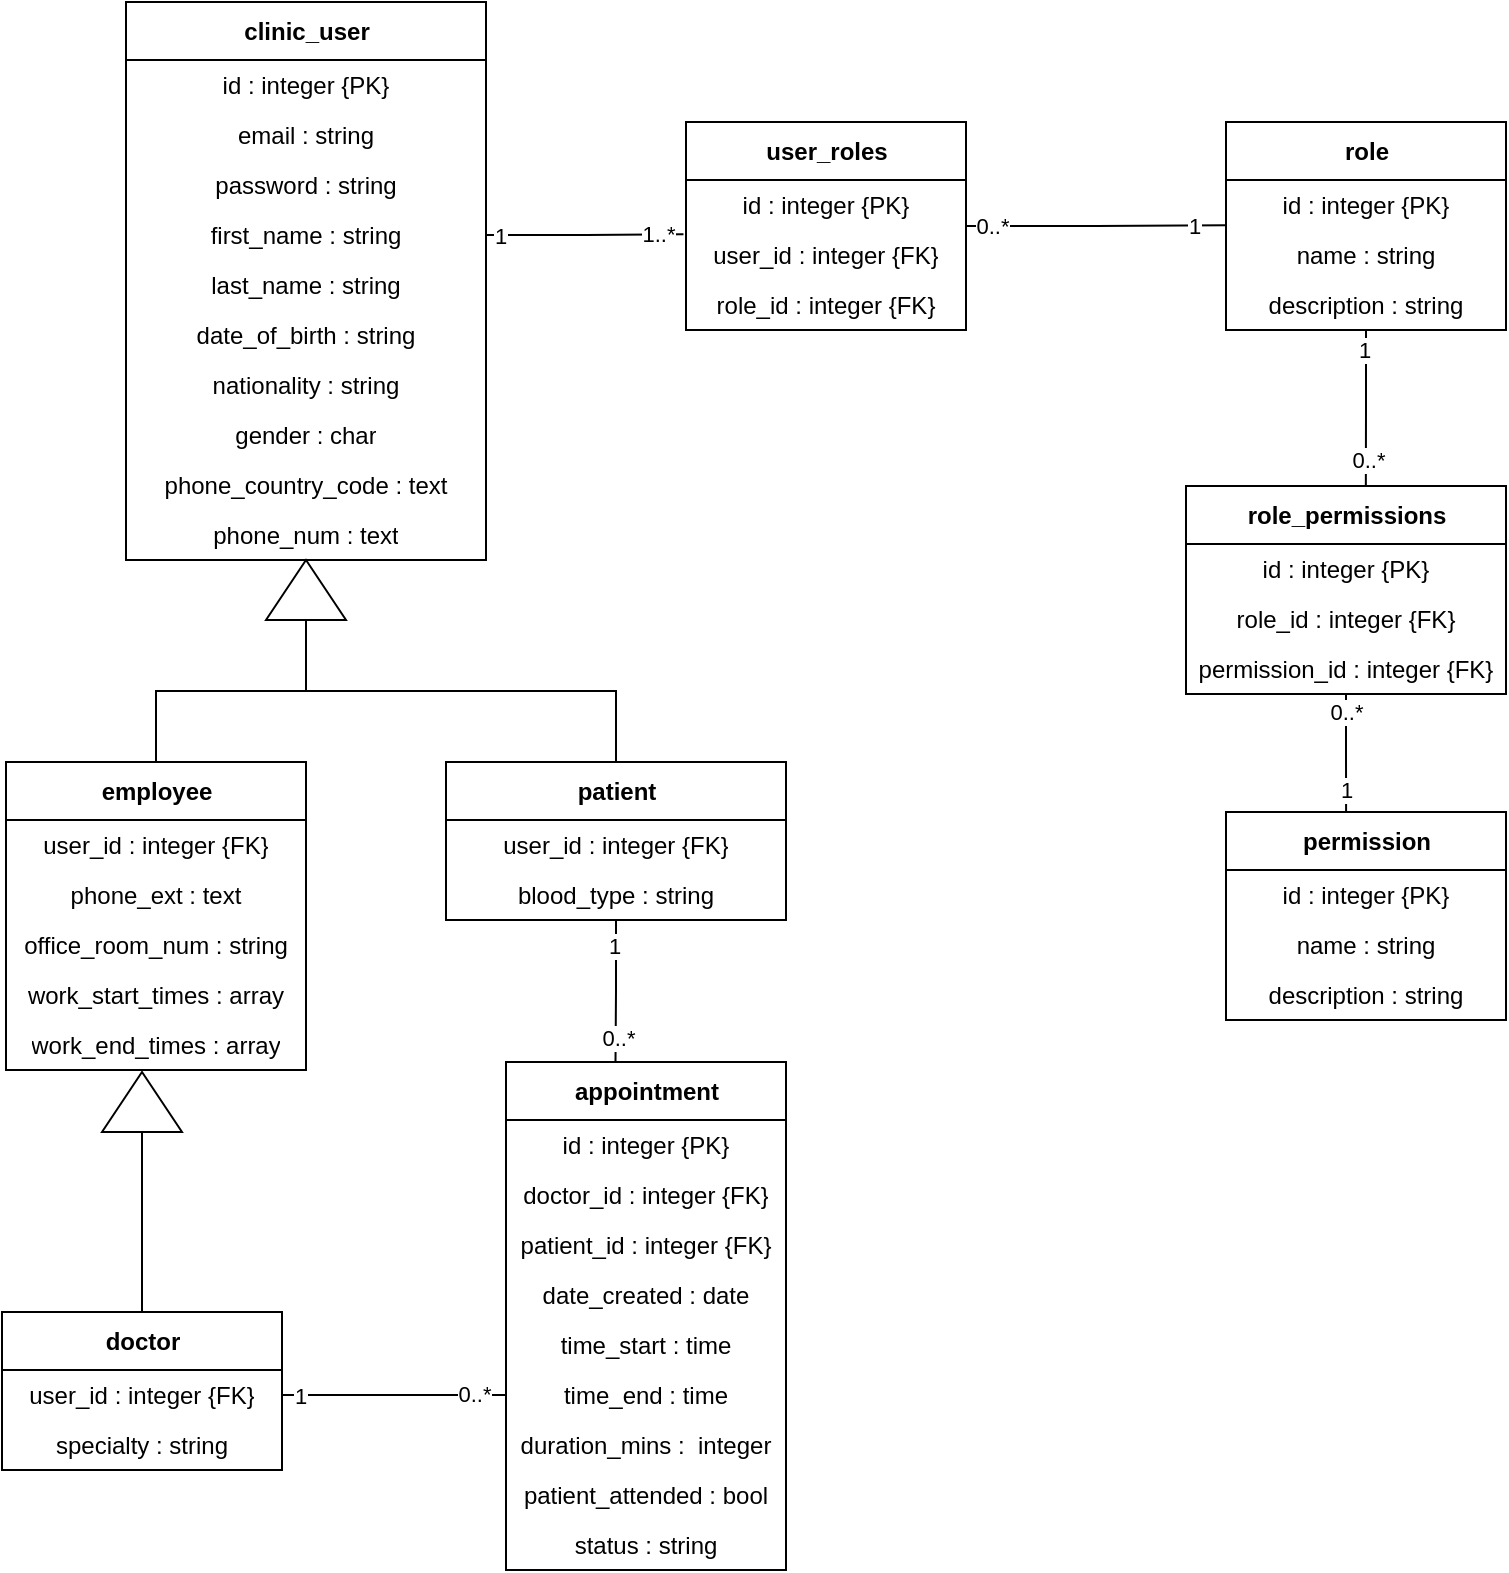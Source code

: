 <mxfile version="20.0.4" type="device"><diagram id="QyxILFk_KZd3l0Xxss0_" name="Page-1"><mxGraphModel dx="1635" dy="838" grid="1" gridSize="10" guides="1" tooltips="1" connect="1" arrows="1" fold="1" page="1" pageScale="1" pageWidth="827" pageHeight="1169" math="0" shadow="0"><root><mxCell id="0"/><mxCell id="1" parent="0"/><mxCell id="8sDJxsNrhCD46D0_c2pf-1" value="clinic_user" style="swimlane;fontStyle=1;align=center;verticalAlign=middle;childLayout=stackLayout;horizontal=1;startSize=29;horizontalStack=0;resizeParent=1;resizeParentMax=0;resizeLast=0;collapsible=0;marginBottom=0;html=1;" parent="1" vertex="1"><mxGeometry x="100" y="30" width="180" height="279" as="geometry"/></mxCell><mxCell id="8sDJxsNrhCD46D0_c2pf-15" value="id : integer {PK}" style="text;html=1;strokeColor=none;fillColor=none;align=center;verticalAlign=middle;spacingLeft=4;spacingRight=4;overflow=hidden;rotatable=0;points=[[0,0.5],[1,0.5]];portConstraint=eastwest;" parent="8sDJxsNrhCD46D0_c2pf-1" vertex="1"><mxGeometry y="29" width="180" height="25" as="geometry"/></mxCell><mxCell id="8sDJxsNrhCD46D0_c2pf-29" value="email : string" style="text;html=1;strokeColor=none;fillColor=none;align=center;verticalAlign=middle;spacingLeft=4;spacingRight=4;overflow=hidden;rotatable=0;points=[[0,0.5],[1,0.5]];portConstraint=eastwest;" parent="8sDJxsNrhCD46D0_c2pf-1" vertex="1"><mxGeometry y="54" width="180" height="25" as="geometry"/></mxCell><mxCell id="8sDJxsNrhCD46D0_c2pf-28" value="password : string" style="text;html=1;strokeColor=none;fillColor=none;align=center;verticalAlign=middle;spacingLeft=4;spacingRight=4;overflow=hidden;rotatable=0;points=[[0,0.5],[1,0.5]];portConstraint=eastwest;" parent="8sDJxsNrhCD46D0_c2pf-1" vertex="1"><mxGeometry y="79" width="180" height="25" as="geometry"/></mxCell><mxCell id="8sDJxsNrhCD46D0_c2pf-2" value="first_name : string" style="text;html=1;strokeColor=none;fillColor=none;align=center;verticalAlign=middle;spacingLeft=4;spacingRight=4;overflow=hidden;rotatable=0;points=[[0,0.5],[1,0.5]];portConstraint=eastwest;" parent="8sDJxsNrhCD46D0_c2pf-1" vertex="1"><mxGeometry y="104" width="180" height="25" as="geometry"/></mxCell><mxCell id="8sDJxsNrhCD46D0_c2pf-13" value="last_name : string" style="text;html=1;strokeColor=none;fillColor=none;align=center;verticalAlign=middle;spacingLeft=4;spacingRight=4;overflow=hidden;rotatable=0;points=[[0,0.5],[1,0.5]];portConstraint=eastwest;" parent="8sDJxsNrhCD46D0_c2pf-1" vertex="1"><mxGeometry y="129" width="180" height="25" as="geometry"/></mxCell><mxCell id="8sDJxsNrhCD46D0_c2pf-25" value="date_of_birth : string" style="text;html=1;strokeColor=none;fillColor=none;align=center;verticalAlign=middle;spacingLeft=4;spacingRight=4;overflow=hidden;rotatable=0;points=[[0,0.5],[1,0.5]];portConstraint=eastwest;" parent="8sDJxsNrhCD46D0_c2pf-1" vertex="1"><mxGeometry y="154" width="180" height="25" as="geometry"/></mxCell><mxCell id="8sDJxsNrhCD46D0_c2pf-47" value="nationality : string" style="text;html=1;strokeColor=none;fillColor=none;align=center;verticalAlign=middle;spacingLeft=4;spacingRight=4;overflow=hidden;rotatable=0;points=[[0,0.5],[1,0.5]];portConstraint=eastwest;" parent="8sDJxsNrhCD46D0_c2pf-1" vertex="1"><mxGeometry y="179" width="180" height="25" as="geometry"/></mxCell><mxCell id="8sDJxsNrhCD46D0_c2pf-16" value="gender : char" style="text;html=1;strokeColor=none;fillColor=none;align=center;verticalAlign=middle;spacingLeft=4;spacingRight=4;overflow=hidden;rotatable=0;points=[[0,0.5],[1,0.5]];portConstraint=eastwest;" parent="8sDJxsNrhCD46D0_c2pf-1" vertex="1"><mxGeometry y="204" width="180" height="25" as="geometry"/></mxCell><mxCell id="8sDJxsNrhCD46D0_c2pf-92" value="phone_country_code : text" style="text;html=1;strokeColor=none;fillColor=none;align=center;verticalAlign=middle;spacingLeft=4;spacingRight=4;overflow=hidden;rotatable=0;points=[[0,0.5],[1,0.5]];portConstraint=eastwest;" parent="8sDJxsNrhCD46D0_c2pf-1" vertex="1"><mxGeometry y="229" width="180" height="25" as="geometry"/></mxCell><mxCell id="8sDJxsNrhCD46D0_c2pf-14" value="phone_num : text" style="text;html=1;strokeColor=none;fillColor=none;align=center;verticalAlign=middle;spacingLeft=4;spacingRight=4;overflow=hidden;rotatable=0;points=[[0,0.5],[1,0.5]];portConstraint=eastwest;" parent="8sDJxsNrhCD46D0_c2pf-1" vertex="1"><mxGeometry y="254" width="180" height="25" as="geometry"/></mxCell><mxCell id="8sDJxsNrhCD46D0_c2pf-4" value="doctor" style="swimlane;fontStyle=1;align=center;verticalAlign=middle;childLayout=stackLayout;horizontal=1;startSize=29;horizontalStack=0;resizeParent=1;resizeParentMax=0;resizeLast=0;collapsible=0;marginBottom=0;html=1;" parent="1" vertex="1"><mxGeometry x="38" y="685" width="140" height="79" as="geometry"/></mxCell><mxCell id="8sDJxsNrhCD46D0_c2pf-39" value="user_id : integer {FK}" style="text;html=1;strokeColor=none;fillColor=none;align=center;verticalAlign=middle;spacingLeft=4;spacingRight=4;overflow=hidden;rotatable=0;points=[[0,0.5],[1,0.5]];portConstraint=eastwest;" parent="8sDJxsNrhCD46D0_c2pf-4" vertex="1"><mxGeometry y="29" width="140" height="25" as="geometry"/></mxCell><mxCell id="8sDJxsNrhCD46D0_c2pf-19" value="specialty&amp;nbsp;: string" style="text;html=1;strokeColor=none;fillColor=none;align=center;verticalAlign=middle;spacingLeft=4;spacingRight=4;overflow=hidden;rotatable=0;points=[[0,0.5],[1,0.5]];portConstraint=eastwest;" parent="8sDJxsNrhCD46D0_c2pf-4" vertex="1"><mxGeometry y="54" width="140" height="25" as="geometry"/></mxCell><mxCell id="8sDJxsNrhCD46D0_c2pf-71" style="edgeStyle=orthogonalEdgeStyle;rounded=0;orthogonalLoop=1;jettySize=auto;html=1;entryX=0.391;entryY=0.007;entryDx=0;entryDy=0;entryPerimeter=0;endArrow=none;endFill=0;" parent="1" source="8sDJxsNrhCD46D0_c2pf-10" target="8sDJxsNrhCD46D0_c2pf-56" edge="1"><mxGeometry relative="1" as="geometry"/></mxCell><mxCell id="8sDJxsNrhCD46D0_c2pf-72" value="1" style="edgeLabel;html=1;align=center;verticalAlign=middle;resizable=0;points=[];" parent="8sDJxsNrhCD46D0_c2pf-71" vertex="1" connectable="0"><mxGeometry x="-0.752" relative="1" as="geometry"><mxPoint x="-1" y="4" as="offset"/></mxGeometry></mxCell><mxCell id="8sDJxsNrhCD46D0_c2pf-73" value="0..*" style="edgeLabel;html=1;align=center;verticalAlign=middle;resizable=0;points=[];" parent="8sDJxsNrhCD46D0_c2pf-71" vertex="1" connectable="0"><mxGeometry x="0.716" y="-1" relative="1" as="geometry"><mxPoint x="2" y="-3" as="offset"/></mxGeometry></mxCell><mxCell id="8sDJxsNrhCD46D0_c2pf-10" value="patient" style="swimlane;fontStyle=1;align=center;verticalAlign=middle;childLayout=stackLayout;horizontal=1;startSize=29;horizontalStack=0;resizeParent=1;resizeParentMax=0;resizeLast=0;collapsible=0;marginBottom=0;html=1;" parent="1" vertex="1"><mxGeometry x="260" y="410" width="170" height="79" as="geometry"/></mxCell><mxCell id="8sDJxsNrhCD46D0_c2pf-41" value="user_id : integer {FK}" style="text;html=1;strokeColor=none;fillColor=none;align=center;verticalAlign=middle;spacingLeft=4;spacingRight=4;overflow=hidden;rotatable=0;points=[[0,0.5],[1,0.5]];portConstraint=eastwest;" parent="8sDJxsNrhCD46D0_c2pf-10" vertex="1"><mxGeometry y="29" width="170" height="25" as="geometry"/></mxCell><mxCell id="i-6E-Q5a-56RZKcj-cRy-1" value="blood_type : string" style="text;html=1;strokeColor=none;fillColor=none;align=center;verticalAlign=middle;spacingLeft=4;spacingRight=4;overflow=hidden;rotatable=0;points=[[0,0.5],[1,0.5]];portConstraint=eastwest;" parent="8sDJxsNrhCD46D0_c2pf-10" vertex="1"><mxGeometry y="54" width="170" height="25" as="geometry"/></mxCell><mxCell id="8sDJxsNrhCD46D0_c2pf-20" value="employee" style="swimlane;fontStyle=1;align=center;verticalAlign=middle;childLayout=stackLayout;horizontal=1;startSize=29;horizontalStack=0;resizeParent=1;resizeParentMax=0;resizeLast=0;collapsible=0;marginBottom=0;html=1;" parent="1" vertex="1"><mxGeometry x="40" y="410" width="150" height="154" as="geometry"/></mxCell><mxCell id="8sDJxsNrhCD46D0_c2pf-40" value="user_id : integer {FK}" style="text;html=1;strokeColor=none;fillColor=none;align=center;verticalAlign=middle;spacingLeft=4;spacingRight=4;overflow=hidden;rotatable=0;points=[[0,0.5],[1,0.5]];portConstraint=eastwest;" parent="8sDJxsNrhCD46D0_c2pf-20" vertex="1"><mxGeometry y="29" width="150" height="25" as="geometry"/></mxCell><mxCell id="8sDJxsNrhCD46D0_c2pf-21" value="phone_ext : text" style="text;html=1;strokeColor=none;fillColor=none;align=center;verticalAlign=middle;spacingLeft=4;spacingRight=4;overflow=hidden;rotatable=0;points=[[0,0.5],[1,0.5]];portConstraint=eastwest;" parent="8sDJxsNrhCD46D0_c2pf-20" vertex="1"><mxGeometry y="54" width="150" height="25" as="geometry"/></mxCell><mxCell id="8sDJxsNrhCD46D0_c2pf-18" value="office_room_num : string" style="text;html=1;strokeColor=none;fillColor=none;align=center;verticalAlign=middle;spacingLeft=4;spacingRight=4;overflow=hidden;rotatable=0;points=[[0,0.5],[1,0.5]];portConstraint=eastwest;" parent="8sDJxsNrhCD46D0_c2pf-20" vertex="1"><mxGeometry y="79" width="150" height="25" as="geometry"/></mxCell><mxCell id="8sDJxsNrhCD46D0_c2pf-23" value="work_start_times : array" style="text;html=1;strokeColor=none;fillColor=none;align=center;verticalAlign=middle;spacingLeft=4;spacingRight=4;overflow=hidden;rotatable=0;points=[[0,0.5],[1,0.5]];portConstraint=eastwest;" parent="8sDJxsNrhCD46D0_c2pf-20" vertex="1"><mxGeometry y="104" width="150" height="25" as="geometry"/></mxCell><mxCell id="8sDJxsNrhCD46D0_c2pf-24" value="work_end_times : array" style="text;html=1;strokeColor=none;fillColor=none;align=center;verticalAlign=middle;spacingLeft=4;spacingRight=4;overflow=hidden;rotatable=0;points=[[0,0.5],[1,0.5]];portConstraint=eastwest;" parent="8sDJxsNrhCD46D0_c2pf-20" vertex="1"><mxGeometry y="129" width="150" height="25" as="geometry"/></mxCell><mxCell id="8sDJxsNrhCD46D0_c2pf-51" style="edgeStyle=orthogonalEdgeStyle;rounded=0;orthogonalLoop=1;jettySize=auto;html=1;entryX=-0.001;entryY=0.907;entryDx=0;entryDy=0;entryPerimeter=0;endArrow=none;endFill=0;" parent="1" source="8sDJxsNrhCD46D0_c2pf-30" target="8sDJxsNrhCD46D0_c2pf-35" edge="1"><mxGeometry relative="1" as="geometry"/></mxCell><mxCell id="8sDJxsNrhCD46D0_c2pf-64" value="1" style="edgeLabel;html=1;align=center;verticalAlign=middle;resizable=0;points=[];" parent="8sDJxsNrhCD46D0_c2pf-51" vertex="1" connectable="0"><mxGeometry x="0.759" relative="1" as="geometry"><mxPoint as="offset"/></mxGeometry></mxCell><mxCell id="8sDJxsNrhCD46D0_c2pf-65" value="0..*" style="edgeLabel;html=1;align=center;verticalAlign=middle;resizable=0;points=[];" parent="8sDJxsNrhCD46D0_c2pf-51" vertex="1" connectable="0"><mxGeometry x="-0.798" relative="1" as="geometry"><mxPoint as="offset"/></mxGeometry></mxCell><mxCell id="8sDJxsNrhCD46D0_c2pf-30" value="user_roles" style="swimlane;fontStyle=1;align=center;verticalAlign=middle;childLayout=stackLayout;horizontal=1;startSize=29;horizontalStack=0;resizeParent=1;resizeParentMax=0;resizeLast=0;collapsible=0;marginBottom=0;html=1;" parent="1" vertex="1"><mxGeometry x="380" y="90" width="140" height="104" as="geometry"/></mxCell><mxCell id="8sDJxsNrhCD46D0_c2pf-31" value="id : integer {PK}" style="text;html=1;strokeColor=none;fillColor=none;align=center;verticalAlign=middle;spacingLeft=4;spacingRight=4;overflow=hidden;rotatable=0;points=[[0,0.5],[1,0.5]];portConstraint=eastwest;" parent="8sDJxsNrhCD46D0_c2pf-30" vertex="1"><mxGeometry y="29" width="140" height="25" as="geometry"/></mxCell><mxCell id="8sDJxsNrhCD46D0_c2pf-32" value="user_id : integer {FK}" style="text;html=1;strokeColor=none;fillColor=none;align=center;verticalAlign=middle;spacingLeft=4;spacingRight=4;overflow=hidden;rotatable=0;points=[[0,0.5],[1,0.5]];portConstraint=eastwest;" parent="8sDJxsNrhCD46D0_c2pf-30" vertex="1"><mxGeometry y="54" width="140" height="25" as="geometry"/></mxCell><mxCell id="8sDJxsNrhCD46D0_c2pf-33" value="role_id : integer {FK}" style="text;html=1;strokeColor=none;fillColor=none;align=center;verticalAlign=middle;spacingLeft=4;spacingRight=4;overflow=hidden;rotatable=0;points=[[0,0.5],[1,0.5]];portConstraint=eastwest;" parent="8sDJxsNrhCD46D0_c2pf-30" vertex="1"><mxGeometry y="79" width="140" height="25" as="geometry"/></mxCell><mxCell id="7Lop02jem0wlwbEqTVmt-10" style="edgeStyle=orthogonalEdgeStyle;shape=connector;rounded=0;orthogonalLoop=1;jettySize=auto;html=1;entryX=0.562;entryY=0.018;entryDx=0;entryDy=0;entryPerimeter=0;labelBackgroundColor=default;fontFamily=Helvetica;fontSize=11;fontColor=default;endArrow=none;endFill=0;strokeColor=default;" parent="1" source="8sDJxsNrhCD46D0_c2pf-34" target="7Lop02jem0wlwbEqTVmt-1" edge="1"><mxGeometry relative="1" as="geometry"/></mxCell><mxCell id="7Lop02jem0wlwbEqTVmt-12" value="1" style="edgeLabel;html=1;align=center;verticalAlign=middle;resizable=0;points=[];fontSize=11;fontFamily=Helvetica;fontColor=default;" parent="7Lop02jem0wlwbEqTVmt-10" vertex="1" connectable="0"><mxGeometry x="-0.763" y="-1" relative="1" as="geometry"><mxPoint as="offset"/></mxGeometry></mxCell><mxCell id="7Lop02jem0wlwbEqTVmt-13" value="0..*" style="edgeLabel;html=1;align=center;verticalAlign=middle;resizable=0;points=[];fontSize=11;fontFamily=Helvetica;fontColor=default;" parent="7Lop02jem0wlwbEqTVmt-10" vertex="1" connectable="0"><mxGeometry x="0.603" y="1" relative="1" as="geometry"><mxPoint y="1" as="offset"/></mxGeometry></mxCell><mxCell id="8sDJxsNrhCD46D0_c2pf-34" value="role" style="swimlane;fontStyle=1;align=center;verticalAlign=middle;childLayout=stackLayout;horizontal=1;startSize=29;horizontalStack=0;resizeParent=1;resizeParentMax=0;resizeLast=0;collapsible=0;marginBottom=0;html=1;" parent="1" vertex="1"><mxGeometry x="650" y="90" width="140" height="104" as="geometry"/></mxCell><mxCell id="8sDJxsNrhCD46D0_c2pf-35" value="id : integer {PK}" style="text;html=1;strokeColor=none;fillColor=none;align=center;verticalAlign=middle;spacingLeft=4;spacingRight=4;overflow=hidden;rotatable=0;points=[[0,0.5],[1,0.5]];portConstraint=eastwest;" parent="8sDJxsNrhCD46D0_c2pf-34" vertex="1"><mxGeometry y="29" width="140" height="25" as="geometry"/></mxCell><mxCell id="8sDJxsNrhCD46D0_c2pf-36" value="name : string" style="text;html=1;strokeColor=none;fillColor=none;align=center;verticalAlign=middle;spacingLeft=4;spacingRight=4;overflow=hidden;rotatable=0;points=[[0,0.5],[1,0.5]];portConstraint=eastwest;" parent="8sDJxsNrhCD46D0_c2pf-34" vertex="1"><mxGeometry y="54" width="140" height="25" as="geometry"/></mxCell><mxCell id="8sDJxsNrhCD46D0_c2pf-37" value="description : string" style="text;html=1;strokeColor=none;fillColor=none;align=center;verticalAlign=middle;spacingLeft=4;spacingRight=4;overflow=hidden;rotatable=0;points=[[0,0.5],[1,0.5]];portConstraint=eastwest;" parent="8sDJxsNrhCD46D0_c2pf-34" vertex="1"><mxGeometry y="79" width="140" height="25" as="geometry"/></mxCell><mxCell id="8sDJxsNrhCD46D0_c2pf-52" style="edgeStyle=orthogonalEdgeStyle;rounded=0;orthogonalLoop=1;jettySize=auto;html=1;entryX=0.5;entryY=0;entryDx=0;entryDy=0;endArrow=none;endFill=0;" parent="1" source="8sDJxsNrhCD46D0_c2pf-48" target="8sDJxsNrhCD46D0_c2pf-20" edge="1"><mxGeometry relative="1" as="geometry"/></mxCell><mxCell id="8sDJxsNrhCD46D0_c2pf-48" value="" style="triangle;whiteSpace=wrap;html=1;rotation=-90;" parent="1" vertex="1"><mxGeometry x="175" y="304" width="30" height="40" as="geometry"/></mxCell><mxCell id="8sDJxsNrhCD46D0_c2pf-50" style="edgeStyle=orthogonalEdgeStyle;rounded=0;orthogonalLoop=1;jettySize=auto;html=1;entryX=-0.009;entryY=0.085;entryDx=0;entryDy=0;entryPerimeter=0;endArrow=none;endFill=0;exitX=1;exitY=0.5;exitDx=0;exitDy=0;" parent="1" source="8sDJxsNrhCD46D0_c2pf-2" target="8sDJxsNrhCD46D0_c2pf-32" edge="1"><mxGeometry relative="1" as="geometry"/></mxCell><mxCell id="8sDJxsNrhCD46D0_c2pf-66" value="1" style="edgeLabel;html=1;align=center;verticalAlign=middle;resizable=0;points=[];" parent="8sDJxsNrhCD46D0_c2pf-50" vertex="1" connectable="0"><mxGeometry x="-0.861" relative="1" as="geometry"><mxPoint as="offset"/></mxGeometry></mxCell><mxCell id="8sDJxsNrhCD46D0_c2pf-67" value="1..*" style="edgeLabel;html=1;align=center;verticalAlign=middle;resizable=0;points=[];" parent="8sDJxsNrhCD46D0_c2pf-50" vertex="1" connectable="0"><mxGeometry x="0.8" y="-1" relative="1" as="geometry"><mxPoint x="-3" y="-1" as="offset"/></mxGeometry></mxCell><mxCell id="8sDJxsNrhCD46D0_c2pf-54" style="edgeStyle=orthogonalEdgeStyle;rounded=0;orthogonalLoop=1;jettySize=auto;html=1;entryX=0.5;entryY=0;entryDx=0;entryDy=0;endArrow=none;endFill=0;" parent="1" source="8sDJxsNrhCD46D0_c2pf-53" target="8sDJxsNrhCD46D0_c2pf-4" edge="1"><mxGeometry relative="1" as="geometry"/></mxCell><mxCell id="8sDJxsNrhCD46D0_c2pf-53" value="" style="triangle;whiteSpace=wrap;html=1;rotation=-90;" parent="1" vertex="1"><mxGeometry x="93" y="560" width="30" height="40" as="geometry"/></mxCell><mxCell id="8sDJxsNrhCD46D0_c2pf-55" style="edgeStyle=orthogonalEdgeStyle;rounded=0;orthogonalLoop=1;jettySize=auto;html=1;entryX=0.5;entryY=0;entryDx=0;entryDy=0;endArrow=none;endFill=0;exitX=0;exitY=0.5;exitDx=0;exitDy=0;" parent="1" source="8sDJxsNrhCD46D0_c2pf-48" target="8sDJxsNrhCD46D0_c2pf-10" edge="1"><mxGeometry relative="1" as="geometry"/></mxCell><mxCell id="8sDJxsNrhCD46D0_c2pf-56" value="appointment" style="swimlane;fontStyle=1;align=center;verticalAlign=middle;childLayout=stackLayout;horizontal=1;startSize=29;horizontalStack=0;resizeParent=1;resizeParentMax=0;resizeLast=0;collapsible=0;marginBottom=0;html=1;" parent="1" vertex="1"><mxGeometry x="290" y="560" width="140" height="254" as="geometry"/></mxCell><mxCell id="8sDJxsNrhCD46D0_c2pf-57" value="id : integer {PK}" style="text;html=1;strokeColor=none;fillColor=none;align=center;verticalAlign=middle;spacingLeft=4;spacingRight=4;overflow=hidden;rotatable=0;points=[[0,0.5],[1,0.5]];portConstraint=eastwest;" parent="8sDJxsNrhCD46D0_c2pf-56" vertex="1"><mxGeometry y="29" width="140" height="25" as="geometry"/></mxCell><mxCell id="8sDJxsNrhCD46D0_c2pf-59" value="doctor_id : integer {FK}" style="text;html=1;strokeColor=none;fillColor=none;align=center;verticalAlign=middle;spacingLeft=4;spacingRight=4;overflow=hidden;rotatable=0;points=[[0,0.5],[1,0.5]];portConstraint=eastwest;" parent="8sDJxsNrhCD46D0_c2pf-56" vertex="1"><mxGeometry y="54" width="140" height="25" as="geometry"/></mxCell><mxCell id="8sDJxsNrhCD46D0_c2pf-60" value="patient_id : integer {FK}" style="text;html=1;strokeColor=none;fillColor=none;align=center;verticalAlign=middle;spacingLeft=4;spacingRight=4;overflow=hidden;rotatable=0;points=[[0,0.5],[1,0.5]];portConstraint=eastwest;" parent="8sDJxsNrhCD46D0_c2pf-56" vertex="1"><mxGeometry y="79" width="140" height="25" as="geometry"/></mxCell><mxCell id="8sDJxsNrhCD46D0_c2pf-61" value="date_created : date" style="text;html=1;strokeColor=none;fillColor=none;align=center;verticalAlign=middle;spacingLeft=4;spacingRight=4;overflow=hidden;rotatable=0;points=[[0,0.5],[1,0.5]];portConstraint=eastwest;" parent="8sDJxsNrhCD46D0_c2pf-56" vertex="1"><mxGeometry y="104" width="140" height="25" as="geometry"/></mxCell><mxCell id="8sDJxsNrhCD46D0_c2pf-62" value="time_start : time" style="text;html=1;strokeColor=none;fillColor=none;align=center;verticalAlign=middle;spacingLeft=4;spacingRight=4;overflow=hidden;rotatable=0;points=[[0,0.5],[1,0.5]];portConstraint=eastwest;" parent="8sDJxsNrhCD46D0_c2pf-56" vertex="1"><mxGeometry y="129" width="140" height="25" as="geometry"/></mxCell><mxCell id="8sDJxsNrhCD46D0_c2pf-63" value="time_end : time" style="text;html=1;strokeColor=none;fillColor=none;align=center;verticalAlign=middle;spacingLeft=4;spacingRight=4;overflow=hidden;rotatable=0;points=[[0,0.5],[1,0.5]];portConstraint=eastwest;" parent="8sDJxsNrhCD46D0_c2pf-56" vertex="1"><mxGeometry y="154" width="140" height="25" as="geometry"/></mxCell><mxCell id="e5EwLzDAKQ8_uitTwPNt-1" value="duration_mins :&amp;nbsp; integer" style="text;html=1;strokeColor=none;fillColor=none;align=center;verticalAlign=middle;spacingLeft=4;spacingRight=4;overflow=hidden;rotatable=0;points=[[0,0.5],[1,0.5]];portConstraint=eastwest;" parent="8sDJxsNrhCD46D0_c2pf-56" vertex="1"><mxGeometry y="179" width="140" height="25" as="geometry"/></mxCell><mxCell id="i-6E-Q5a-56RZKcj-cRy-4" value="patient_attended : bool" style="text;html=1;strokeColor=none;fillColor=none;align=center;verticalAlign=middle;spacingLeft=4;spacingRight=4;overflow=hidden;rotatable=0;points=[[0,0.5],[1,0.5]];portConstraint=eastwest;" parent="8sDJxsNrhCD46D0_c2pf-56" vertex="1"><mxGeometry y="204" width="140" height="25" as="geometry"/></mxCell><mxCell id="Dl6KdS_yH_PsJCtg_jMO-1" value="status : string" style="text;html=1;strokeColor=none;fillColor=none;align=center;verticalAlign=middle;spacingLeft=4;spacingRight=4;overflow=hidden;rotatable=0;points=[[0,0.5],[1,0.5]];portConstraint=eastwest;" parent="8sDJxsNrhCD46D0_c2pf-56" vertex="1"><mxGeometry y="229" width="140" height="25" as="geometry"/></mxCell><mxCell id="8sDJxsNrhCD46D0_c2pf-68" style="edgeStyle=orthogonalEdgeStyle;rounded=0;orthogonalLoop=1;jettySize=auto;html=1;entryX=0;entryY=0.5;entryDx=0;entryDy=0;endArrow=none;endFill=0;" parent="1" source="8sDJxsNrhCD46D0_c2pf-39" target="8sDJxsNrhCD46D0_c2pf-63" edge="1"><mxGeometry relative="1" as="geometry"/></mxCell><mxCell id="8sDJxsNrhCD46D0_c2pf-69" value="1" style="edgeLabel;html=1;align=center;verticalAlign=middle;resizable=0;points=[];" parent="8sDJxsNrhCD46D0_c2pf-68" vertex="1" connectable="0"><mxGeometry x="-0.821" y="-2" relative="1" as="geometry"><mxPoint x="-1" y="-2" as="offset"/></mxGeometry></mxCell><mxCell id="8sDJxsNrhCD46D0_c2pf-70" value="0..*" style="edgeLabel;html=1;align=center;verticalAlign=middle;resizable=0;points=[];" parent="8sDJxsNrhCD46D0_c2pf-68" vertex="1" connectable="0"><mxGeometry x="0.742" y="3" relative="1" as="geometry"><mxPoint x="-2" y="2" as="offset"/></mxGeometry></mxCell><mxCell id="7Lop02jem0wlwbEqTVmt-11" style="edgeStyle=orthogonalEdgeStyle;shape=connector;rounded=0;orthogonalLoop=1;jettySize=auto;html=1;entryX=0.429;entryY=0.048;entryDx=0;entryDy=0;entryPerimeter=0;labelBackgroundColor=default;fontFamily=Helvetica;fontSize=11;fontColor=default;endArrow=none;endFill=0;strokeColor=default;" parent="1" source="7Lop02jem0wlwbEqTVmt-1" target="7Lop02jem0wlwbEqTVmt-5" edge="1"><mxGeometry relative="1" as="geometry"/></mxCell><mxCell id="7Lop02jem0wlwbEqTVmt-14" value="1" style="edgeLabel;html=1;align=center;verticalAlign=middle;resizable=0;points=[];fontSize=11;fontFamily=Helvetica;fontColor=default;" parent="7Lop02jem0wlwbEqTVmt-11" vertex="1" connectable="0"><mxGeometry x="0.504" y="-1" relative="1" as="geometry"><mxPoint x="1" as="offset"/></mxGeometry></mxCell><mxCell id="7Lop02jem0wlwbEqTVmt-15" value="0..*" style="edgeLabel;html=1;align=center;verticalAlign=middle;resizable=0;points=[];fontSize=11;fontFamily=Helvetica;fontColor=default;" parent="7Lop02jem0wlwbEqTVmt-11" vertex="1" connectable="0"><mxGeometry x="-0.777" relative="1" as="geometry"><mxPoint y="2" as="offset"/></mxGeometry></mxCell><mxCell id="7Lop02jem0wlwbEqTVmt-1" value="role_permissions" style="swimlane;fontStyle=1;align=center;verticalAlign=middle;childLayout=stackLayout;horizontal=1;startSize=29;horizontalStack=0;resizeParent=1;resizeParentMax=0;resizeLast=0;collapsible=0;marginBottom=0;html=1;" parent="1" vertex="1"><mxGeometry x="630" y="272" width="160" height="104" as="geometry"/></mxCell><mxCell id="7Lop02jem0wlwbEqTVmt-2" value="id : integer {PK}" style="text;html=1;strokeColor=none;fillColor=none;align=center;verticalAlign=middle;spacingLeft=4;spacingRight=4;overflow=hidden;rotatable=0;points=[[0,0.5],[1,0.5]];portConstraint=eastwest;" parent="7Lop02jem0wlwbEqTVmt-1" vertex="1"><mxGeometry y="29" width="160" height="25" as="geometry"/></mxCell><mxCell id="7Lop02jem0wlwbEqTVmt-3" value="role_id : integer {FK}" style="text;html=1;strokeColor=none;fillColor=none;align=center;verticalAlign=middle;spacingLeft=4;spacingRight=4;overflow=hidden;rotatable=0;points=[[0,0.5],[1,0.5]];portConstraint=eastwest;" parent="7Lop02jem0wlwbEqTVmt-1" vertex="1"><mxGeometry y="54" width="160" height="25" as="geometry"/></mxCell><mxCell id="7Lop02jem0wlwbEqTVmt-4" value="permission_id : integer {FK}" style="text;html=1;strokeColor=none;fillColor=none;align=center;verticalAlign=middle;spacingLeft=4;spacingRight=4;overflow=hidden;rotatable=0;points=[[0,0.5],[1,0.5]];portConstraint=eastwest;" parent="7Lop02jem0wlwbEqTVmt-1" vertex="1"><mxGeometry y="79" width="160" height="25" as="geometry"/></mxCell><mxCell id="7Lop02jem0wlwbEqTVmt-5" value="permission" style="swimlane;fontStyle=1;align=center;verticalAlign=middle;childLayout=stackLayout;horizontal=1;startSize=29;horizontalStack=0;resizeParent=1;resizeParentMax=0;resizeLast=0;collapsible=0;marginBottom=0;html=1;" parent="1" vertex="1"><mxGeometry x="650" y="435" width="140" height="104" as="geometry"/></mxCell><mxCell id="7Lop02jem0wlwbEqTVmt-6" value="id : integer {PK}" style="text;html=1;strokeColor=none;fillColor=none;align=center;verticalAlign=middle;spacingLeft=4;spacingRight=4;overflow=hidden;rotatable=0;points=[[0,0.5],[1,0.5]];portConstraint=eastwest;" parent="7Lop02jem0wlwbEqTVmt-5" vertex="1"><mxGeometry y="29" width="140" height="25" as="geometry"/></mxCell><mxCell id="7Lop02jem0wlwbEqTVmt-7" value="name : string" style="text;html=1;strokeColor=none;fillColor=none;align=center;verticalAlign=middle;spacingLeft=4;spacingRight=4;overflow=hidden;rotatable=0;points=[[0,0.5],[1,0.5]];portConstraint=eastwest;" parent="7Lop02jem0wlwbEqTVmt-5" vertex="1"><mxGeometry y="54" width="140" height="25" as="geometry"/></mxCell><mxCell id="7Lop02jem0wlwbEqTVmt-8" value="description : string" style="text;html=1;strokeColor=none;fillColor=none;align=center;verticalAlign=middle;spacingLeft=4;spacingRight=4;overflow=hidden;rotatable=0;points=[[0,0.5],[1,0.5]];portConstraint=eastwest;" parent="7Lop02jem0wlwbEqTVmt-5" vertex="1"><mxGeometry y="79" width="140" height="25" as="geometry"/></mxCell></root></mxGraphModel></diagram></mxfile>